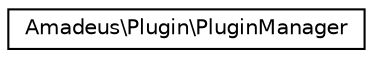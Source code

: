 digraph "Graphical Class Hierarchy"
{
  edge [fontname="Helvetica",fontsize="10",labelfontname="Helvetica",labelfontsize="10"];
  node [fontname="Helvetica",fontsize="10",shape=record];
  rankdir="LR";
  Node0 [label="Amadeus\\Plugin\\PluginManager",height=0.2,width=0.4,color="black", fillcolor="white", style="filled",URL="$classAmadeus_1_1Plugin_1_1PluginManager.html"];
}
